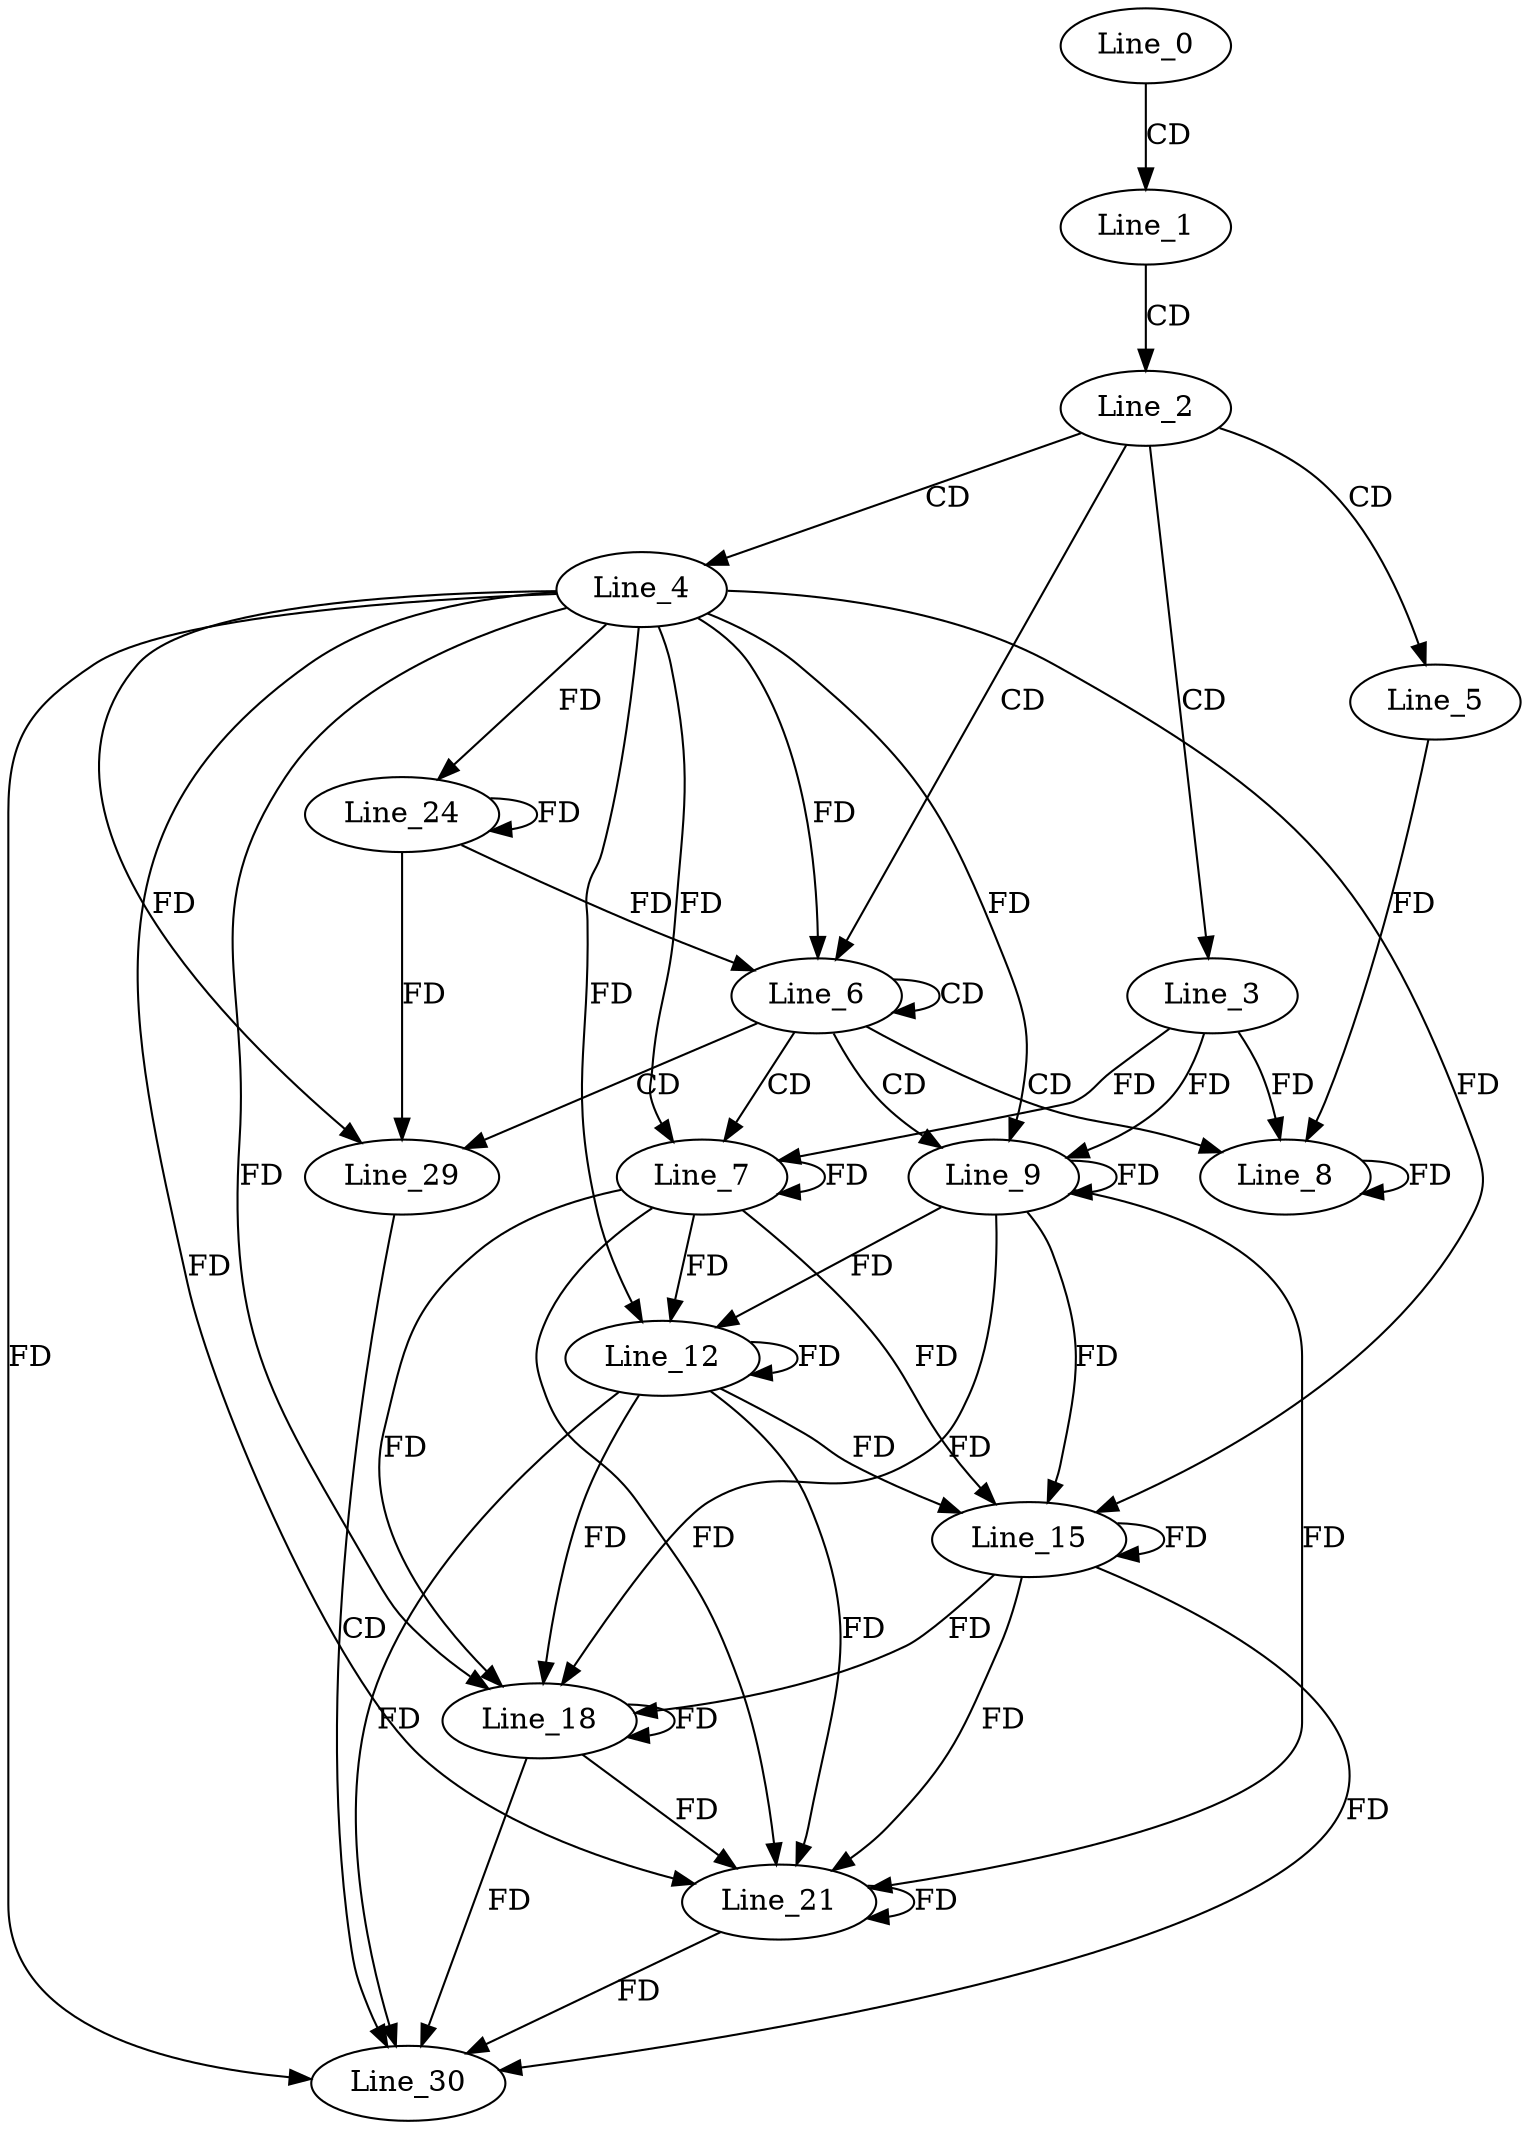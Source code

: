 digraph G {
  Line_0;
  Line_1;
  Line_2;
  Line_3;
  Line_4;
  Line_5;
  Line_6;
  Line_7;
  Line_7;
  Line_8;
  Line_8;
  Line_9;
  Line_9;
  Line_12;
  Line_15;
  Line_18;
  Line_21;
  Line_24;
  Line_29;
  Line_30;
  Line_0 -> Line_1 [ label="CD" ];
  Line_1 -> Line_2 [ label="CD" ];
  Line_2 -> Line_3 [ label="CD" ];
  Line_2 -> Line_4 [ label="CD" ];
  Line_2 -> Line_5 [ label="CD" ];
  Line_2 -> Line_6 [ label="CD" ];
  Line_6 -> Line_6 [ label="CD" ];
  Line_4 -> Line_6 [ label="FD" ];
  Line_6 -> Line_7 [ label="CD" ];
  Line_7 -> Line_7 [ label="FD" ];
  Line_4 -> Line_7 [ label="FD" ];
  Line_3 -> Line_7 [ label="FD" ];
  Line_6 -> Line_8 [ label="CD" ];
  Line_8 -> Line_8 [ label="FD" ];
  Line_5 -> Line_8 [ label="FD" ];
  Line_3 -> Line_8 [ label="FD" ];
  Line_6 -> Line_9 [ label="CD" ];
  Line_9 -> Line_9 [ label="FD" ];
  Line_4 -> Line_9 [ label="FD" ];
  Line_3 -> Line_9 [ label="FD" ];
  Line_12 -> Line_12 [ label="FD" ];
  Line_4 -> Line_12 [ label="FD" ];
  Line_7 -> Line_12 [ label="FD" ];
  Line_9 -> Line_12 [ label="FD" ];
  Line_12 -> Line_15 [ label="FD" ];
  Line_15 -> Line_15 [ label="FD" ];
  Line_4 -> Line_15 [ label="FD" ];
  Line_7 -> Line_15 [ label="FD" ];
  Line_9 -> Line_15 [ label="FD" ];
  Line_12 -> Line_18 [ label="FD" ];
  Line_15 -> Line_18 [ label="FD" ];
  Line_18 -> Line_18 [ label="FD" ];
  Line_4 -> Line_18 [ label="FD" ];
  Line_7 -> Line_18 [ label="FD" ];
  Line_9 -> Line_18 [ label="FD" ];
  Line_12 -> Line_21 [ label="FD" ];
  Line_15 -> Line_21 [ label="FD" ];
  Line_18 -> Line_21 [ label="FD" ];
  Line_21 -> Line_21 [ label="FD" ];
  Line_4 -> Line_21 [ label="FD" ];
  Line_7 -> Line_21 [ label="FD" ];
  Line_9 -> Line_21 [ label="FD" ];
  Line_24 -> Line_24 [ label="FD" ];
  Line_4 -> Line_24 [ label="FD" ];
  Line_6 -> Line_29 [ label="CD" ];
  Line_24 -> Line_29 [ label="FD" ];
  Line_4 -> Line_29 [ label="FD" ];
  Line_29 -> Line_30 [ label="CD" ];
  Line_12 -> Line_30 [ label="FD" ];
  Line_15 -> Line_30 [ label="FD" ];
  Line_18 -> Line_30 [ label="FD" ];
  Line_21 -> Line_30 [ label="FD" ];
  Line_4 -> Line_30 [ label="FD" ];
  Line_24 -> Line_6 [ label="FD" ];
}
